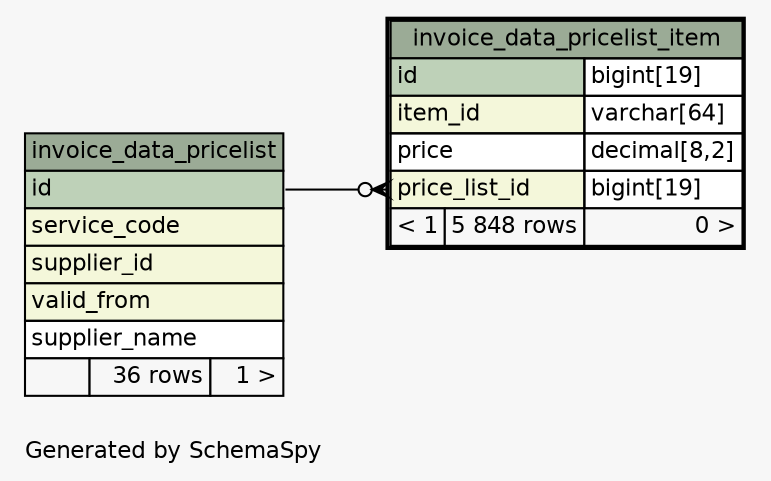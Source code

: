 // dot 2.38.0 on Windows 8.1 6.3
// SchemaSpy rev 590
digraph "oneDegreeRelationshipsDiagram" {
  graph [
    rankdir="RL"
    bgcolor="#f7f7f7"
    label="\nGenerated by SchemaSpy"
    labeljust="l"
    nodesep="0.18"
    ranksep="0.46"
    fontname="Helvetica"
    fontsize="11"
  ];
  node [
    fontname="Helvetica"
    fontsize="11"
    shape="plaintext"
  ];
  edge [
    arrowsize="0.8"
  ];
  "invoice_data_pricelist_item":"price_list_id":w -> "invoice_data_pricelist":"id":e [arrowhead=none dir=back arrowtail=crowodot];
  "invoice_data_pricelist" [
    label=<
    <TABLE BORDER="0" CELLBORDER="1" CELLSPACING="0" BGCOLOR="#ffffff">
      <TR><TD COLSPAN="3" BGCOLOR="#9bab96" ALIGN="CENTER">invoice_data_pricelist</TD></TR>
      <TR><TD PORT="id" COLSPAN="3" BGCOLOR="#bed1b8" ALIGN="LEFT">id</TD></TR>
      <TR><TD PORT="service_code" COLSPAN="3" BGCOLOR="#f4f7da" ALIGN="LEFT">service_code</TD></TR>
      <TR><TD PORT="supplier_id" COLSPAN="3" BGCOLOR="#f4f7da" ALIGN="LEFT">supplier_id</TD></TR>
      <TR><TD PORT="valid_from" COLSPAN="3" BGCOLOR="#f4f7da" ALIGN="LEFT">valid_from</TD></TR>
      <TR><TD PORT="supplier_name" COLSPAN="3" ALIGN="LEFT">supplier_name</TD></TR>
      <TR><TD ALIGN="LEFT" BGCOLOR="#f7f7f7">  </TD><TD ALIGN="RIGHT" BGCOLOR="#f7f7f7">36 rows</TD><TD ALIGN="RIGHT" BGCOLOR="#f7f7f7">1 &gt;</TD></TR>
    </TABLE>>
    URL="invoice_data_pricelist.html"
    tooltip="invoice_data_pricelist"
  ];
  "invoice_data_pricelist_item" [
    label=<
    <TABLE BORDER="2" CELLBORDER="1" CELLSPACING="0" BGCOLOR="#ffffff">
      <TR><TD COLSPAN="3" BGCOLOR="#9bab96" ALIGN="CENTER">invoice_data_pricelist_item</TD></TR>
      <TR><TD PORT="id" COLSPAN="2" BGCOLOR="#bed1b8" ALIGN="LEFT">id</TD><TD PORT="id.type" ALIGN="LEFT">bigint[19]</TD></TR>
      <TR><TD PORT="item_id" COLSPAN="2" BGCOLOR="#f4f7da" ALIGN="LEFT">item_id</TD><TD PORT="item_id.type" ALIGN="LEFT">varchar[64]</TD></TR>
      <TR><TD PORT="price" COLSPAN="2" ALIGN="LEFT">price</TD><TD PORT="price.type" ALIGN="LEFT">decimal[8,2]</TD></TR>
      <TR><TD PORT="price_list_id" COLSPAN="2" BGCOLOR="#f4f7da" ALIGN="LEFT">price_list_id</TD><TD PORT="price_list_id.type" ALIGN="LEFT">bigint[19]</TD></TR>
      <TR><TD ALIGN="LEFT" BGCOLOR="#f7f7f7">&lt; 1</TD><TD ALIGN="RIGHT" BGCOLOR="#f7f7f7">5 848 rows</TD><TD ALIGN="RIGHT" BGCOLOR="#f7f7f7">0 &gt;</TD></TR>
    </TABLE>>
    URL="invoice_data_pricelist_item.html"
    tooltip="invoice_data_pricelist_item"
  ];
}
